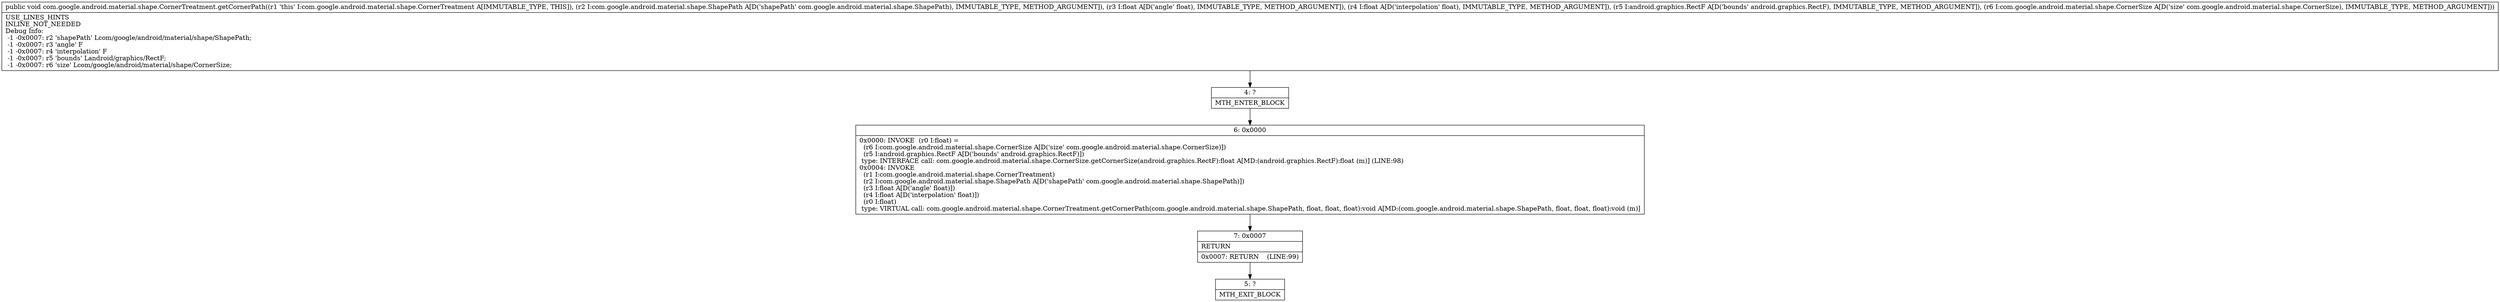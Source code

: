 digraph "CFG forcom.google.android.material.shape.CornerTreatment.getCornerPath(Lcom\/google\/android\/material\/shape\/ShapePath;FFLandroid\/graphics\/RectF;Lcom\/google\/android\/material\/shape\/CornerSize;)V" {
Node_4 [shape=record,label="{4\:\ ?|MTH_ENTER_BLOCK\l}"];
Node_6 [shape=record,label="{6\:\ 0x0000|0x0000: INVOKE  (r0 I:float) = \l  (r6 I:com.google.android.material.shape.CornerSize A[D('size' com.google.android.material.shape.CornerSize)])\l  (r5 I:android.graphics.RectF A[D('bounds' android.graphics.RectF)])\l type: INTERFACE call: com.google.android.material.shape.CornerSize.getCornerSize(android.graphics.RectF):float A[MD:(android.graphics.RectF):float (m)] (LINE:98)\l0x0004: INVOKE  \l  (r1 I:com.google.android.material.shape.CornerTreatment)\l  (r2 I:com.google.android.material.shape.ShapePath A[D('shapePath' com.google.android.material.shape.ShapePath)])\l  (r3 I:float A[D('angle' float)])\l  (r4 I:float A[D('interpolation' float)])\l  (r0 I:float)\l type: VIRTUAL call: com.google.android.material.shape.CornerTreatment.getCornerPath(com.google.android.material.shape.ShapePath, float, float, float):void A[MD:(com.google.android.material.shape.ShapePath, float, float, float):void (m)]\l}"];
Node_7 [shape=record,label="{7\:\ 0x0007|RETURN\l|0x0007: RETURN    (LINE:99)\l}"];
Node_5 [shape=record,label="{5\:\ ?|MTH_EXIT_BLOCK\l}"];
MethodNode[shape=record,label="{public void com.google.android.material.shape.CornerTreatment.getCornerPath((r1 'this' I:com.google.android.material.shape.CornerTreatment A[IMMUTABLE_TYPE, THIS]), (r2 I:com.google.android.material.shape.ShapePath A[D('shapePath' com.google.android.material.shape.ShapePath), IMMUTABLE_TYPE, METHOD_ARGUMENT]), (r3 I:float A[D('angle' float), IMMUTABLE_TYPE, METHOD_ARGUMENT]), (r4 I:float A[D('interpolation' float), IMMUTABLE_TYPE, METHOD_ARGUMENT]), (r5 I:android.graphics.RectF A[D('bounds' android.graphics.RectF), IMMUTABLE_TYPE, METHOD_ARGUMENT]), (r6 I:com.google.android.material.shape.CornerSize A[D('size' com.google.android.material.shape.CornerSize), IMMUTABLE_TYPE, METHOD_ARGUMENT]))  | USE_LINES_HINTS\lINLINE_NOT_NEEDED\lDebug Info:\l  \-1 \-0x0007: r2 'shapePath' Lcom\/google\/android\/material\/shape\/ShapePath;\l  \-1 \-0x0007: r3 'angle' F\l  \-1 \-0x0007: r4 'interpolation' F\l  \-1 \-0x0007: r5 'bounds' Landroid\/graphics\/RectF;\l  \-1 \-0x0007: r6 'size' Lcom\/google\/android\/material\/shape\/CornerSize;\l}"];
MethodNode -> Node_4;Node_4 -> Node_6;
Node_6 -> Node_7;
Node_7 -> Node_5;
}

